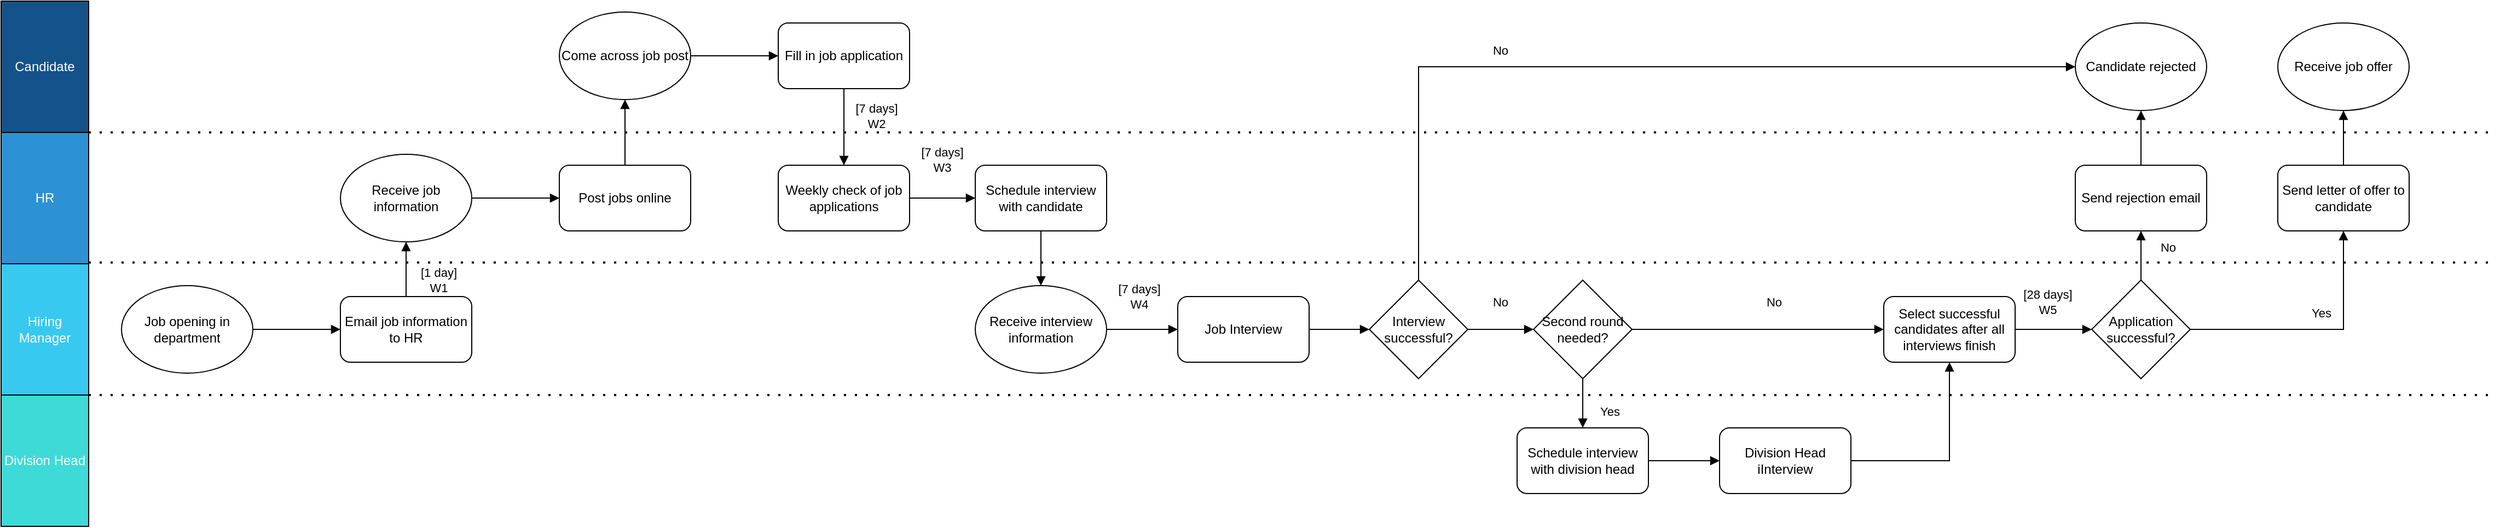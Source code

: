 <mxfile version="21.1.4" type="github">
  <diagram name="Page-1" id="x3qRDm9B7H_OVfXoaRfD">
    <mxGraphModel dx="1207" dy="756" grid="1" gridSize="10" guides="1" tooltips="1" connect="1" arrows="1" fold="1" page="1" pageScale="1" pageWidth="850" pageHeight="1100" math="0" shadow="0">
      <root>
        <mxCell id="0" />
        <mxCell id="1" parent="0" />
        <mxCell id="MzEPvq9lY3MwqnpipSgU-8" value="&lt;font color=&quot;#ffffff&quot;&gt;Candidate&lt;/font&gt;" style="rounded=0;whiteSpace=wrap;html=1;direction=south;fillColor=#13538A;" parent="1" vertex="1">
          <mxGeometry x="80" y="120" width="80" height="120" as="geometry" />
        </mxCell>
        <mxCell id="nVGY_BLCJTJtmA_UGDGf-1" value="&lt;font color=&quot;#ffffff&quot;&gt;HR&lt;/font&gt;" style="rounded=0;whiteSpace=wrap;html=1;direction=south;fillColor=#2C92D5;" vertex="1" parent="1">
          <mxGeometry x="80" y="240" width="80" height="120" as="geometry" />
        </mxCell>
        <mxCell id="nVGY_BLCJTJtmA_UGDGf-2" value="&lt;font color=&quot;#ffffff&quot;&gt;Hiring Manager&lt;/font&gt;" style="rounded=0;whiteSpace=wrap;html=1;direction=south;fillColor=#37C9EF;" vertex="1" parent="1">
          <mxGeometry x="80" y="360" width="80" height="120" as="geometry" />
        </mxCell>
        <mxCell id="nVGY_BLCJTJtmA_UGDGf-3" value="&lt;font color=&quot;#ffffff&quot;&gt;Division Head&lt;/font&gt;" style="rounded=0;whiteSpace=wrap;html=1;direction=south;fillColor=#3EDAD8;" vertex="1" parent="1">
          <mxGeometry x="80" y="480" width="80" height="120" as="geometry" />
        </mxCell>
        <mxCell id="nVGY_BLCJTJtmA_UGDGf-6" value="" style="edgeStyle=orthogonalEdgeStyle;rounded=0;orthogonalLoop=1;jettySize=auto;html=1;endArrow=block;endFill=1;" edge="1" parent="1" source="nVGY_BLCJTJtmA_UGDGf-4">
          <mxGeometry relative="1" as="geometry">
            <mxPoint x="390" y="420" as="targetPoint" />
          </mxGeometry>
        </mxCell>
        <mxCell id="nVGY_BLCJTJtmA_UGDGf-4" value="Job opening in department" style="ellipse;whiteSpace=wrap;html=1;" vertex="1" parent="1">
          <mxGeometry x="190" y="380" width="120" height="80" as="geometry" />
        </mxCell>
        <mxCell id="nVGY_BLCJTJtmA_UGDGf-42" value="" style="edgeStyle=orthogonalEdgeStyle;shape=connector;rounded=0;orthogonalLoop=1;jettySize=auto;html=1;labelBackgroundColor=default;strokeColor=default;fontFamily=Helvetica;fontSize=11;fontColor=default;endArrow=block;endFill=1;" edge="1" parent="1" source="nVGY_BLCJTJtmA_UGDGf-9" target="nVGY_BLCJTJtmA_UGDGf-11">
          <mxGeometry relative="1" as="geometry" />
        </mxCell>
        <mxCell id="nVGY_BLCJTJtmA_UGDGf-9" value="Receive job information" style="ellipse;whiteSpace=wrap;html=1;" vertex="1" parent="1">
          <mxGeometry x="390" y="260" width="120" height="80" as="geometry" />
        </mxCell>
        <mxCell id="nVGY_BLCJTJtmA_UGDGf-43" value="" style="edgeStyle=orthogonalEdgeStyle;shape=connector;rounded=0;orthogonalLoop=1;jettySize=auto;html=1;labelBackgroundColor=default;strokeColor=default;fontFamily=Helvetica;fontSize=11;fontColor=default;endArrow=block;endFill=1;" edge="1" parent="1" source="nVGY_BLCJTJtmA_UGDGf-11" target="nVGY_BLCJTJtmA_UGDGf-14">
          <mxGeometry relative="1" as="geometry" />
        </mxCell>
        <mxCell id="nVGY_BLCJTJtmA_UGDGf-11" value="Post jobs online" style="rounded=1;whiteSpace=wrap;html=1;" vertex="1" parent="1">
          <mxGeometry x="590" y="270" width="120" height="60" as="geometry" />
        </mxCell>
        <mxCell id="nVGY_BLCJTJtmA_UGDGf-41" value="" style="edgeStyle=orthogonalEdgeStyle;shape=connector;rounded=0;orthogonalLoop=1;jettySize=auto;html=1;labelBackgroundColor=default;strokeColor=default;fontFamily=Helvetica;fontSize=11;fontColor=default;endArrow=block;endFill=1;" edge="1" parent="1" source="nVGY_BLCJTJtmA_UGDGf-13" target="nVGY_BLCJTJtmA_UGDGf-9">
          <mxGeometry relative="1" as="geometry" />
        </mxCell>
        <mxCell id="nVGY_BLCJTJtmA_UGDGf-13" value="Email job information to HR" style="rounded=1;whiteSpace=wrap;html=1;" vertex="1" parent="1">
          <mxGeometry x="390" y="390" width="120" height="60" as="geometry" />
        </mxCell>
        <mxCell id="nVGY_BLCJTJtmA_UGDGf-44" value="" style="edgeStyle=orthogonalEdgeStyle;shape=connector;rounded=0;orthogonalLoop=1;jettySize=auto;html=1;labelBackgroundColor=default;strokeColor=default;fontFamily=Helvetica;fontSize=11;fontColor=default;endArrow=block;endFill=1;" edge="1" parent="1" source="nVGY_BLCJTJtmA_UGDGf-14" target="nVGY_BLCJTJtmA_UGDGf-18">
          <mxGeometry relative="1" as="geometry" />
        </mxCell>
        <mxCell id="nVGY_BLCJTJtmA_UGDGf-14" value="Come across job post" style="ellipse;whiteSpace=wrap;html=1;" vertex="1" parent="1">
          <mxGeometry x="590" y="130" width="120" height="80" as="geometry" />
        </mxCell>
        <mxCell id="nVGY_BLCJTJtmA_UGDGf-45" value="" style="edgeStyle=orthogonalEdgeStyle;shape=connector;rounded=0;orthogonalLoop=1;jettySize=auto;html=1;labelBackgroundColor=default;strokeColor=default;fontFamily=Helvetica;fontSize=11;fontColor=default;endArrow=block;endFill=1;" edge="1" parent="1" source="nVGY_BLCJTJtmA_UGDGf-18" target="nVGY_BLCJTJtmA_UGDGf-19">
          <mxGeometry relative="1" as="geometry" />
        </mxCell>
        <mxCell id="nVGY_BLCJTJtmA_UGDGf-18" value="Fill in job application" style="rounded=1;whiteSpace=wrap;html=1;" vertex="1" parent="1">
          <mxGeometry x="790" y="140" width="120" height="60" as="geometry" />
        </mxCell>
        <mxCell id="nVGY_BLCJTJtmA_UGDGf-46" value="" style="edgeStyle=orthogonalEdgeStyle;shape=connector;rounded=0;orthogonalLoop=1;jettySize=auto;html=1;labelBackgroundColor=default;strokeColor=default;fontFamily=Helvetica;fontSize=11;fontColor=default;endArrow=block;endFill=1;" edge="1" parent="1" source="nVGY_BLCJTJtmA_UGDGf-19" target="nVGY_BLCJTJtmA_UGDGf-20">
          <mxGeometry relative="1" as="geometry" />
        </mxCell>
        <mxCell id="nVGY_BLCJTJtmA_UGDGf-19" value="Weekly check of job applications" style="rounded=1;whiteSpace=wrap;html=1;" vertex="1" parent="1">
          <mxGeometry x="790" y="270" width="120" height="60" as="geometry" />
        </mxCell>
        <mxCell id="nVGY_BLCJTJtmA_UGDGf-47" value="" style="edgeStyle=orthogonalEdgeStyle;shape=connector;rounded=0;orthogonalLoop=1;jettySize=auto;html=1;labelBackgroundColor=default;strokeColor=default;fontFamily=Helvetica;fontSize=11;fontColor=default;endArrow=block;endFill=1;" edge="1" parent="1" source="nVGY_BLCJTJtmA_UGDGf-20" target="nVGY_BLCJTJtmA_UGDGf-21">
          <mxGeometry relative="1" as="geometry" />
        </mxCell>
        <mxCell id="nVGY_BLCJTJtmA_UGDGf-20" value="Schedule interview with candidate" style="rounded=1;whiteSpace=wrap;html=1;" vertex="1" parent="1">
          <mxGeometry x="970" y="270" width="120" height="60" as="geometry" />
        </mxCell>
        <mxCell id="nVGY_BLCJTJtmA_UGDGf-48" value="" style="edgeStyle=orthogonalEdgeStyle;shape=connector;rounded=0;orthogonalLoop=1;jettySize=auto;html=1;labelBackgroundColor=default;strokeColor=default;fontFamily=Helvetica;fontSize=11;fontColor=default;endArrow=block;endFill=1;" edge="1" parent="1" source="nVGY_BLCJTJtmA_UGDGf-21" target="nVGY_BLCJTJtmA_UGDGf-22">
          <mxGeometry relative="1" as="geometry" />
        </mxCell>
        <mxCell id="nVGY_BLCJTJtmA_UGDGf-21" value="Receive interview information" style="ellipse;whiteSpace=wrap;html=1;" vertex="1" parent="1">
          <mxGeometry x="970" y="380" width="120" height="80" as="geometry" />
        </mxCell>
        <mxCell id="nVGY_BLCJTJtmA_UGDGf-49" value="" style="edgeStyle=orthogonalEdgeStyle;shape=connector;rounded=0;orthogonalLoop=1;jettySize=auto;html=1;labelBackgroundColor=default;strokeColor=default;fontFamily=Helvetica;fontSize=11;fontColor=default;endArrow=block;endFill=1;" edge="1" parent="1" source="nVGY_BLCJTJtmA_UGDGf-22" target="nVGY_BLCJTJtmA_UGDGf-23">
          <mxGeometry relative="1" as="geometry" />
        </mxCell>
        <mxCell id="nVGY_BLCJTJtmA_UGDGf-22" value="Job Interview" style="rounded=1;whiteSpace=wrap;html=1;" vertex="1" parent="1">
          <mxGeometry x="1155" y="390" width="120" height="60" as="geometry" />
        </mxCell>
        <mxCell id="nVGY_BLCJTJtmA_UGDGf-50" value="" style="edgeStyle=orthogonalEdgeStyle;shape=connector;rounded=0;orthogonalLoop=1;jettySize=auto;html=1;labelBackgroundColor=default;strokeColor=default;fontFamily=Helvetica;fontSize=11;fontColor=default;endArrow=block;endFill=1;" edge="1" parent="1" source="nVGY_BLCJTJtmA_UGDGf-23" target="nVGY_BLCJTJtmA_UGDGf-24">
          <mxGeometry relative="1" as="geometry" />
        </mxCell>
        <mxCell id="nVGY_BLCJTJtmA_UGDGf-60" style="edgeStyle=orthogonalEdgeStyle;shape=connector;rounded=0;orthogonalLoop=1;jettySize=auto;html=1;exitX=0.5;exitY=0;exitDx=0;exitDy=0;entryX=0;entryY=0.5;entryDx=0;entryDy=0;labelBackgroundColor=default;strokeColor=default;fontFamily=Helvetica;fontSize=11;fontColor=default;endArrow=block;endFill=1;" edge="1" parent="1" source="nVGY_BLCJTJtmA_UGDGf-23" target="nVGY_BLCJTJtmA_UGDGf-31">
          <mxGeometry relative="1" as="geometry" />
        </mxCell>
        <mxCell id="nVGY_BLCJTJtmA_UGDGf-23" value="Interview successful?" style="rhombus;whiteSpace=wrap;html=1;" vertex="1" parent="1">
          <mxGeometry x="1330" y="375" width="90" height="90" as="geometry" />
        </mxCell>
        <mxCell id="nVGY_BLCJTJtmA_UGDGf-51" value="" style="edgeStyle=orthogonalEdgeStyle;shape=connector;rounded=0;orthogonalLoop=1;jettySize=auto;html=1;labelBackgroundColor=default;strokeColor=default;fontFamily=Helvetica;fontSize=11;fontColor=default;endArrow=block;endFill=1;" edge="1" parent="1" source="nVGY_BLCJTJtmA_UGDGf-24" target="nVGY_BLCJTJtmA_UGDGf-25">
          <mxGeometry relative="1" as="geometry" />
        </mxCell>
        <mxCell id="nVGY_BLCJTJtmA_UGDGf-53" style="edgeStyle=orthogonalEdgeStyle;shape=connector;rounded=0;orthogonalLoop=1;jettySize=auto;html=1;exitX=1;exitY=0.5;exitDx=0;exitDy=0;labelBackgroundColor=default;strokeColor=default;fontFamily=Helvetica;fontSize=11;fontColor=default;endArrow=block;endFill=1;" edge="1" parent="1" source="nVGY_BLCJTJtmA_UGDGf-24" target="nVGY_BLCJTJtmA_UGDGf-27">
          <mxGeometry relative="1" as="geometry" />
        </mxCell>
        <mxCell id="nVGY_BLCJTJtmA_UGDGf-24" value="Second round needed?" style="rhombus;whiteSpace=wrap;html=1;" vertex="1" parent="1">
          <mxGeometry x="1480" y="375" width="90" height="90" as="geometry" />
        </mxCell>
        <mxCell id="nVGY_BLCJTJtmA_UGDGf-52" value="" style="edgeStyle=orthogonalEdgeStyle;shape=connector;rounded=0;orthogonalLoop=1;jettySize=auto;html=1;labelBackgroundColor=default;strokeColor=default;fontFamily=Helvetica;fontSize=11;fontColor=default;endArrow=block;endFill=1;" edge="1" parent="1" source="nVGY_BLCJTJtmA_UGDGf-25" target="nVGY_BLCJTJtmA_UGDGf-26">
          <mxGeometry relative="1" as="geometry" />
        </mxCell>
        <mxCell id="nVGY_BLCJTJtmA_UGDGf-25" value="Schedule interview with division head" style="rounded=1;whiteSpace=wrap;html=1;" vertex="1" parent="1">
          <mxGeometry x="1465" y="510" width="120" height="60" as="geometry" />
        </mxCell>
        <mxCell id="nVGY_BLCJTJtmA_UGDGf-54" style="edgeStyle=orthogonalEdgeStyle;shape=connector;rounded=0;orthogonalLoop=1;jettySize=auto;html=1;exitX=1;exitY=0.5;exitDx=0;exitDy=0;entryX=0.5;entryY=1;entryDx=0;entryDy=0;labelBackgroundColor=default;strokeColor=default;fontFamily=Helvetica;fontSize=11;fontColor=default;endArrow=block;endFill=1;" edge="1" parent="1" source="nVGY_BLCJTJtmA_UGDGf-26" target="nVGY_BLCJTJtmA_UGDGf-27">
          <mxGeometry relative="1" as="geometry" />
        </mxCell>
        <mxCell id="nVGY_BLCJTJtmA_UGDGf-26" value="Division Head iInterview" style="rounded=1;whiteSpace=wrap;html=1;" vertex="1" parent="1">
          <mxGeometry x="1650" y="510" width="120" height="60" as="geometry" />
        </mxCell>
        <mxCell id="nVGY_BLCJTJtmA_UGDGf-55" value="" style="edgeStyle=orthogonalEdgeStyle;shape=connector;rounded=0;orthogonalLoop=1;jettySize=auto;html=1;labelBackgroundColor=default;strokeColor=default;fontFamily=Helvetica;fontSize=11;fontColor=default;endArrow=block;endFill=1;" edge="1" parent="1" source="nVGY_BLCJTJtmA_UGDGf-27" target="nVGY_BLCJTJtmA_UGDGf-28">
          <mxGeometry relative="1" as="geometry" />
        </mxCell>
        <mxCell id="nVGY_BLCJTJtmA_UGDGf-27" value="Select successful candidates after all interviews finish" style="rounded=1;whiteSpace=wrap;html=1;" vertex="1" parent="1">
          <mxGeometry x="1800" y="390" width="120" height="60" as="geometry" />
        </mxCell>
        <mxCell id="nVGY_BLCJTJtmA_UGDGf-56" value="" style="edgeStyle=orthogonalEdgeStyle;shape=connector;rounded=0;orthogonalLoop=1;jettySize=auto;html=1;labelBackgroundColor=default;strokeColor=default;fontFamily=Helvetica;fontSize=11;fontColor=default;endArrow=block;endFill=1;" edge="1" parent="1" source="nVGY_BLCJTJtmA_UGDGf-28" target="nVGY_BLCJTJtmA_UGDGf-29">
          <mxGeometry relative="1" as="geometry" />
        </mxCell>
        <mxCell id="nVGY_BLCJTJtmA_UGDGf-57" style="edgeStyle=orthogonalEdgeStyle;shape=connector;rounded=0;orthogonalLoop=1;jettySize=auto;html=1;exitX=1;exitY=0.5;exitDx=0;exitDy=0;entryX=0.5;entryY=1;entryDx=0;entryDy=0;labelBackgroundColor=default;strokeColor=default;fontFamily=Helvetica;fontSize=11;fontColor=default;endArrow=block;endFill=1;" edge="1" parent="1" source="nVGY_BLCJTJtmA_UGDGf-28" target="nVGY_BLCJTJtmA_UGDGf-30">
          <mxGeometry relative="1" as="geometry" />
        </mxCell>
        <mxCell id="nVGY_BLCJTJtmA_UGDGf-28" value="Application successful?" style="rhombus;whiteSpace=wrap;html=1;" vertex="1" parent="1">
          <mxGeometry x="1990" y="375" width="90" height="90" as="geometry" />
        </mxCell>
        <mxCell id="nVGY_BLCJTJtmA_UGDGf-59" value="" style="edgeStyle=orthogonalEdgeStyle;shape=connector;rounded=0;orthogonalLoop=1;jettySize=auto;html=1;labelBackgroundColor=default;strokeColor=default;fontFamily=Helvetica;fontSize=11;fontColor=default;endArrow=block;endFill=1;" edge="1" parent="1" source="nVGY_BLCJTJtmA_UGDGf-29" target="nVGY_BLCJTJtmA_UGDGf-31">
          <mxGeometry relative="1" as="geometry" />
        </mxCell>
        <mxCell id="nVGY_BLCJTJtmA_UGDGf-29" value="Send rejection email" style="rounded=1;whiteSpace=wrap;html=1;" vertex="1" parent="1">
          <mxGeometry x="1975" y="270" width="120" height="60" as="geometry" />
        </mxCell>
        <mxCell id="nVGY_BLCJTJtmA_UGDGf-58" value="" style="edgeStyle=orthogonalEdgeStyle;shape=connector;rounded=0;orthogonalLoop=1;jettySize=auto;html=1;labelBackgroundColor=default;strokeColor=default;fontFamily=Helvetica;fontSize=11;fontColor=default;endArrow=block;endFill=1;" edge="1" parent="1" source="nVGY_BLCJTJtmA_UGDGf-30" target="nVGY_BLCJTJtmA_UGDGf-32">
          <mxGeometry relative="1" as="geometry" />
        </mxCell>
        <mxCell id="nVGY_BLCJTJtmA_UGDGf-30" value="Send letter of offer to candidate" style="rounded=1;whiteSpace=wrap;html=1;" vertex="1" parent="1">
          <mxGeometry x="2160" y="270" width="120" height="60" as="geometry" />
        </mxCell>
        <mxCell id="nVGY_BLCJTJtmA_UGDGf-31" value="Candidate rejected" style="ellipse;whiteSpace=wrap;html=1;" vertex="1" parent="1">
          <mxGeometry x="1975" y="140" width="120" height="80" as="geometry" />
        </mxCell>
        <mxCell id="nVGY_BLCJTJtmA_UGDGf-32" value="Receive job offer" style="ellipse;whiteSpace=wrap;html=1;" vertex="1" parent="1">
          <mxGeometry x="2160" y="140" width="120" height="80" as="geometry" />
        </mxCell>
        <mxCell id="nVGY_BLCJTJtmA_UGDGf-61" value="" style="endArrow=none;dashed=1;html=1;strokeWidth=2;rounded=0;labelBackgroundColor=default;strokeColor=default;fontFamily=Helvetica;fontSize=11;fontColor=default;shape=connector;exitX=0;exitY=0;exitDx=0;exitDy=0;dashPattern=1 4;" edge="1" parent="1" source="nVGY_BLCJTJtmA_UGDGf-1">
          <mxGeometry width="50" height="50" relative="1" as="geometry">
            <mxPoint x="550" y="400" as="sourcePoint" />
            <mxPoint x="2360" y="240" as="targetPoint" />
          </mxGeometry>
        </mxCell>
        <mxCell id="nVGY_BLCJTJtmA_UGDGf-62" value="" style="endArrow=none;html=1;strokeWidth=2;rounded=0;labelBackgroundColor=default;strokeColor=default;fontFamily=Helvetica;fontSize=11;fontColor=default;shape=connector;exitX=0;exitY=0;exitDx=0;exitDy=0;dashed=1;dashPattern=1 4;" edge="1" parent="1">
          <mxGeometry width="50" height="50" relative="1" as="geometry">
            <mxPoint x="160" y="358.82" as="sourcePoint" />
            <mxPoint x="2360" y="358.82" as="targetPoint" />
          </mxGeometry>
        </mxCell>
        <mxCell id="nVGY_BLCJTJtmA_UGDGf-63" value="" style="endArrow=none;dashed=1;html=1;strokeWidth=2;rounded=0;labelBackgroundColor=default;strokeColor=default;fontFamily=Helvetica;fontSize=11;fontColor=default;shape=connector;exitX=0;exitY=0;exitDx=0;exitDy=0;dashPattern=1 4;" edge="1" parent="1">
          <mxGeometry width="50" height="50" relative="1" as="geometry">
            <mxPoint x="160" y="480" as="sourcePoint" />
            <mxPoint x="2360" y="480" as="targetPoint" />
          </mxGeometry>
        </mxCell>
        <mxCell id="nVGY_BLCJTJtmA_UGDGf-65" value="[1 day]&lt;br&gt;W1" style="text;html=1;strokeColor=none;fillColor=none;align=center;verticalAlign=middle;whiteSpace=wrap;rounded=0;fontSize=11;fontFamily=Helvetica;fontColor=default;" vertex="1" parent="1">
          <mxGeometry x="450" y="360" width="60" height="30" as="geometry" />
        </mxCell>
        <mxCell id="nVGY_BLCJTJtmA_UGDGf-66" value="[7 days]&lt;br&gt;W2" style="text;html=1;strokeColor=none;fillColor=none;align=center;verticalAlign=middle;whiteSpace=wrap;rounded=0;fontSize=11;fontFamily=Helvetica;fontColor=default;" vertex="1" parent="1">
          <mxGeometry x="850" y="210" width="60" height="30" as="geometry" />
        </mxCell>
        <mxCell id="nVGY_BLCJTJtmA_UGDGf-67" value="[7 days]&lt;br&gt;W3" style="text;html=1;strokeColor=none;fillColor=none;align=center;verticalAlign=middle;whiteSpace=wrap;rounded=0;fontSize=11;fontFamily=Helvetica;fontColor=default;" vertex="1" parent="1">
          <mxGeometry x="910" y="250" width="60" height="30" as="geometry" />
        </mxCell>
        <mxCell id="nVGY_BLCJTJtmA_UGDGf-68" value="[7 days]&lt;br&gt;W4" style="text;html=1;strokeColor=none;fillColor=none;align=center;verticalAlign=middle;whiteSpace=wrap;rounded=0;fontSize=11;fontFamily=Helvetica;fontColor=default;" vertex="1" parent="1">
          <mxGeometry x="1090" y="375" width="60" height="30" as="geometry" />
        </mxCell>
        <mxCell id="nVGY_BLCJTJtmA_UGDGf-69" value="No" style="text;html=1;strokeColor=none;fillColor=none;align=center;verticalAlign=middle;whiteSpace=wrap;rounded=0;fontSize=11;fontFamily=Helvetica;fontColor=default;" vertex="1" parent="1">
          <mxGeometry x="1420" y="380" width="60" height="30" as="geometry" />
        </mxCell>
        <mxCell id="nVGY_BLCJTJtmA_UGDGf-70" value="No" style="text;html=1;strokeColor=none;fillColor=none;align=center;verticalAlign=middle;whiteSpace=wrap;rounded=0;fontSize=11;fontFamily=Helvetica;fontColor=default;" vertex="1" parent="1">
          <mxGeometry x="1670" y="380" width="60" height="30" as="geometry" />
        </mxCell>
        <mxCell id="nVGY_BLCJTJtmA_UGDGf-71" value="Yes" style="text;html=1;strokeColor=none;fillColor=none;align=center;verticalAlign=middle;whiteSpace=wrap;rounded=0;fontSize=11;fontFamily=Helvetica;fontColor=default;" vertex="1" parent="1">
          <mxGeometry x="1520" y="480" width="60" height="30" as="geometry" />
        </mxCell>
        <mxCell id="nVGY_BLCJTJtmA_UGDGf-72" value="No" style="text;html=1;strokeColor=none;fillColor=none;align=center;verticalAlign=middle;whiteSpace=wrap;rounded=0;fontSize=11;fontFamily=Helvetica;fontColor=default;" vertex="1" parent="1">
          <mxGeometry x="1420" y="150" width="60" height="30" as="geometry" />
        </mxCell>
        <mxCell id="nVGY_BLCJTJtmA_UGDGf-73" value="[28 days]&lt;br&gt;W5" style="text;html=1;strokeColor=none;fillColor=none;align=center;verticalAlign=middle;whiteSpace=wrap;rounded=0;fontSize=11;fontFamily=Helvetica;fontColor=default;" vertex="1" parent="1">
          <mxGeometry x="1920" y="380" width="60" height="30" as="geometry" />
        </mxCell>
        <mxCell id="nVGY_BLCJTJtmA_UGDGf-74" value="No" style="text;html=1;strokeColor=none;fillColor=none;align=center;verticalAlign=middle;whiteSpace=wrap;rounded=0;fontSize=11;fontFamily=Helvetica;fontColor=default;" vertex="1" parent="1">
          <mxGeometry x="2030" y="330" width="60" height="30" as="geometry" />
        </mxCell>
        <mxCell id="nVGY_BLCJTJtmA_UGDGf-75" value="Yes" style="text;html=1;strokeColor=none;fillColor=none;align=center;verticalAlign=middle;whiteSpace=wrap;rounded=0;fontSize=11;fontFamily=Helvetica;fontColor=default;" vertex="1" parent="1">
          <mxGeometry x="2170" y="390" width="60" height="30" as="geometry" />
        </mxCell>
      </root>
    </mxGraphModel>
  </diagram>
</mxfile>
